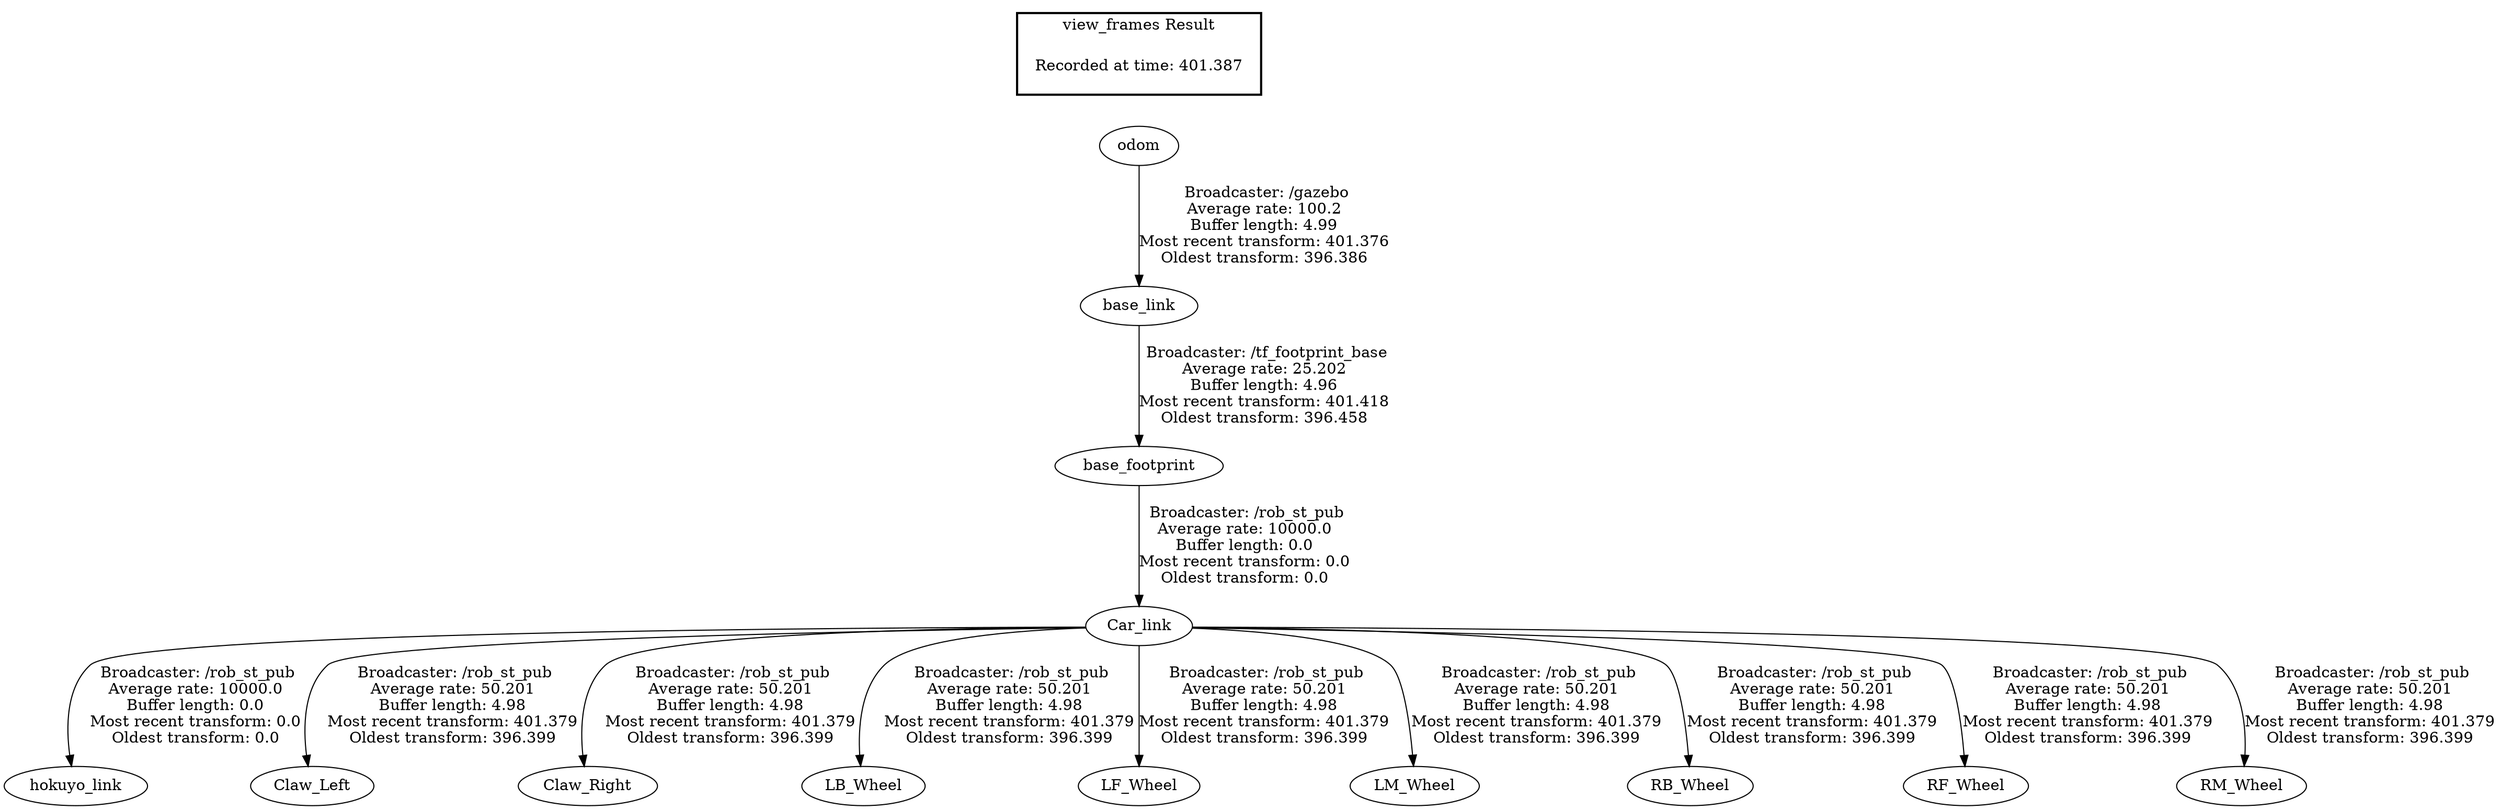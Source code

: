 digraph G {
"odom" -> "base_link"[label=" Broadcaster: /gazebo\nAverage rate: 100.2\nBuffer length: 4.99\nMost recent transform: 401.376\nOldest transform: 396.386\n"];
"base_footprint" -> "Car_link"[label=" Broadcaster: /rob_st_pub\nAverage rate: 10000.0\nBuffer length: 0.0\nMost recent transform: 0.0\nOldest transform: 0.0\n"];
"base_link" -> "base_footprint"[label=" Broadcaster: /tf_footprint_base\nAverage rate: 25.202\nBuffer length: 4.96\nMost recent transform: 401.418\nOldest transform: 396.458\n"];
"Car_link" -> "hokuyo_link"[label=" Broadcaster: /rob_st_pub\nAverage rate: 10000.0\nBuffer length: 0.0\nMost recent transform: 0.0\nOldest transform: 0.0\n"];
"Car_link" -> "Claw_Left"[label=" Broadcaster: /rob_st_pub\nAverage rate: 50.201\nBuffer length: 4.98\nMost recent transform: 401.379\nOldest transform: 396.399\n"];
"Car_link" -> "Claw_Right"[label=" Broadcaster: /rob_st_pub\nAverage rate: 50.201\nBuffer length: 4.98\nMost recent transform: 401.379\nOldest transform: 396.399\n"];
"Car_link" -> "LB_Wheel"[label=" Broadcaster: /rob_st_pub\nAverage rate: 50.201\nBuffer length: 4.98\nMost recent transform: 401.379\nOldest transform: 396.399\n"];
"Car_link" -> "LF_Wheel"[label=" Broadcaster: /rob_st_pub\nAverage rate: 50.201\nBuffer length: 4.98\nMost recent transform: 401.379\nOldest transform: 396.399\n"];
"Car_link" -> "LM_Wheel"[label=" Broadcaster: /rob_st_pub\nAverage rate: 50.201\nBuffer length: 4.98\nMost recent transform: 401.379\nOldest transform: 396.399\n"];
"Car_link" -> "RB_Wheel"[label=" Broadcaster: /rob_st_pub\nAverage rate: 50.201\nBuffer length: 4.98\nMost recent transform: 401.379\nOldest transform: 396.399\n"];
"Car_link" -> "RF_Wheel"[label=" Broadcaster: /rob_st_pub\nAverage rate: 50.201\nBuffer length: 4.98\nMost recent transform: 401.379\nOldest transform: 396.399\n"];
"Car_link" -> "RM_Wheel"[label=" Broadcaster: /rob_st_pub\nAverage rate: 50.201\nBuffer length: 4.98\nMost recent transform: 401.379\nOldest transform: 396.399\n"];
edge [style=invis];
 subgraph cluster_legend { style=bold; color=black; label ="view_frames Result";
"Recorded at time: 401.387"[ shape=plaintext ] ;
}->"odom";
}